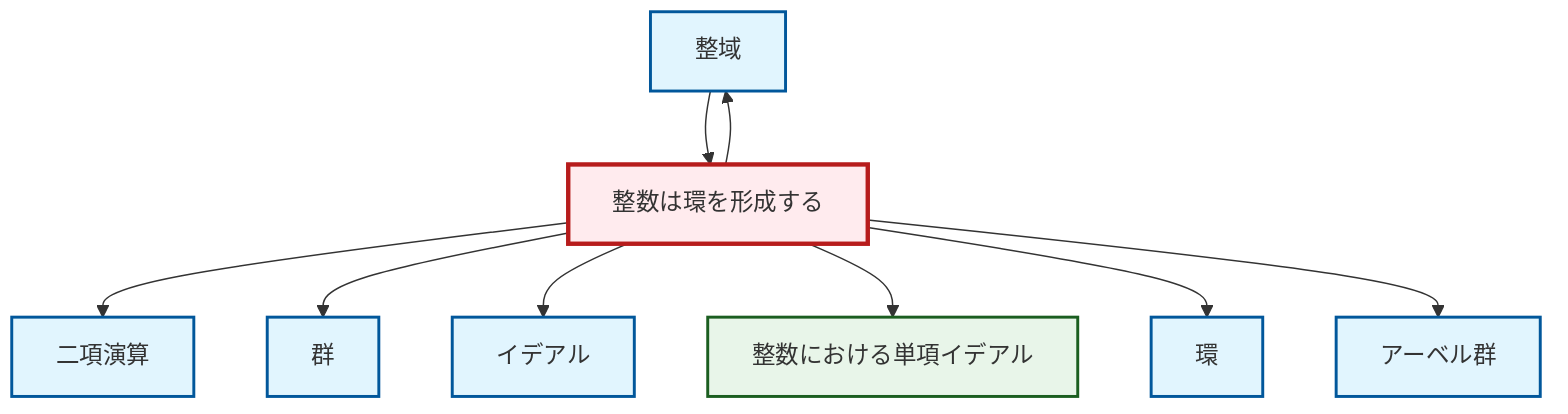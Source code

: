 graph TD
    classDef definition fill:#e1f5fe,stroke:#01579b,stroke-width:2px
    classDef theorem fill:#f3e5f5,stroke:#4a148c,stroke-width:2px
    classDef axiom fill:#fff3e0,stroke:#e65100,stroke-width:2px
    classDef example fill:#e8f5e9,stroke:#1b5e20,stroke-width:2px
    classDef current fill:#ffebee,stroke:#b71c1c,stroke-width:3px
    def-ring["環"]:::definition
    def-integral-domain["整域"]:::definition
    ex-principal-ideal["整数における単項イデアル"]:::example
    def-group["群"]:::definition
    def-binary-operation["二項演算"]:::definition
    def-abelian-group["アーベル群"]:::definition
    def-ideal["イデアル"]:::definition
    ex-integers-ring["整数は環を形成する"]:::example
    ex-integers-ring --> def-binary-operation
    ex-integers-ring --> def-group
    ex-integers-ring --> def-ideal
    ex-integers-ring --> ex-principal-ideal
    ex-integers-ring --> def-integral-domain
    ex-integers-ring --> def-ring
    def-integral-domain --> ex-integers-ring
    ex-integers-ring --> def-abelian-group
    class ex-integers-ring current
